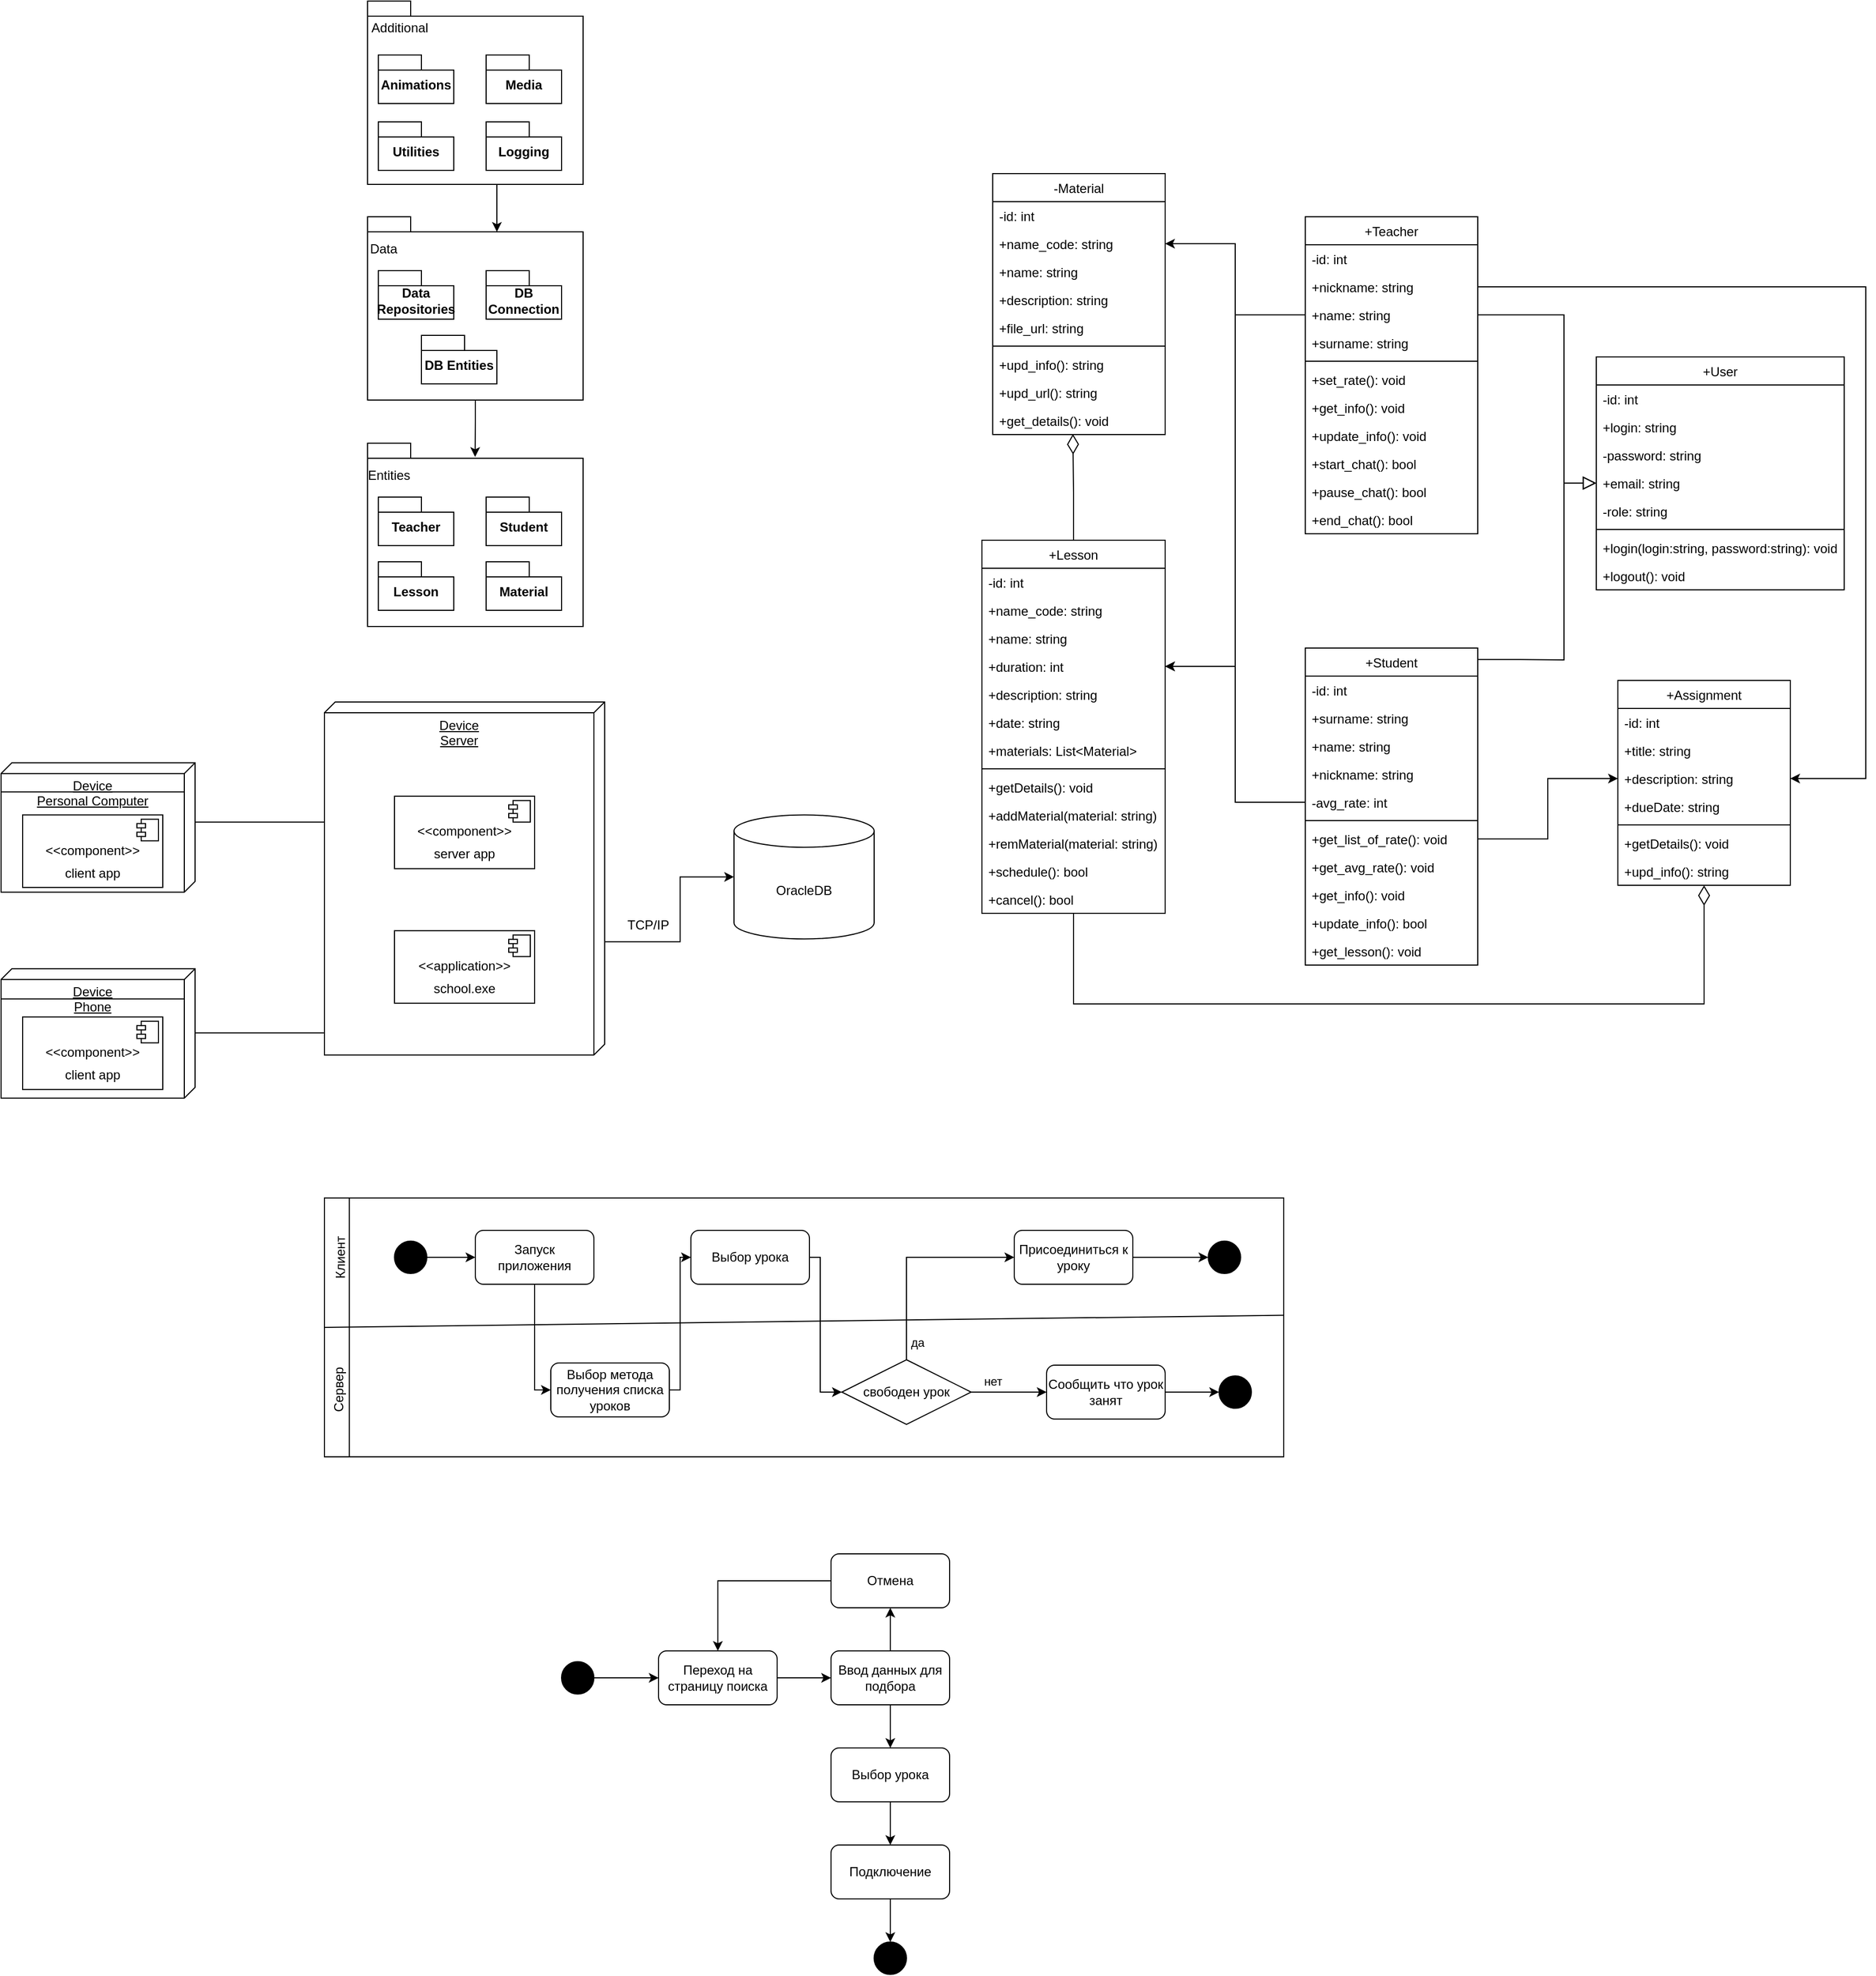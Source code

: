 <mxfile version="24.8.9">
  <diagram name="Страница — 1" id="-oSeMhTCia-Ojk3NSs4r">
    <mxGraphModel dx="3006" dy="869" grid="1" gridSize="10" guides="1" tooltips="1" connect="1" arrows="1" fold="1" page="1" pageScale="1" pageWidth="827" pageHeight="1169" math="0" shadow="0">
      <root>
        <mxCell id="0" />
        <mxCell id="1" parent="0" />
        <mxCell id="dSTEEdmW6dCPb6Gi1nYO-1" value="" style="shape=folder;fontStyle=1;spacingTop=10;tabWidth=40;tabHeight=14;tabPosition=left;html=1;whiteSpace=wrap;" parent="1" vertex="1">
          <mxGeometry x="-720" y="450" width="200" height="170" as="geometry" />
        </mxCell>
        <mxCell id="dSTEEdmW6dCPb6Gi1nYO-2" value="Animations" style="shape=folder;fontStyle=1;spacingTop=10;tabWidth=40;tabHeight=14;tabPosition=left;html=1;whiteSpace=wrap;" parent="1" vertex="1">
          <mxGeometry x="-710" y="500" width="70" height="45" as="geometry" />
        </mxCell>
        <mxCell id="dSTEEdmW6dCPb6Gi1nYO-3" value="Media" style="shape=folder;fontStyle=1;spacingTop=10;tabWidth=40;tabHeight=14;tabPosition=left;html=1;whiteSpace=wrap;" parent="1" vertex="1">
          <mxGeometry x="-610" y="500" width="70" height="45" as="geometry" />
        </mxCell>
        <mxCell id="dSTEEdmW6dCPb6Gi1nYO-4" value="Utilities" style="shape=folder;fontStyle=1;spacingTop=10;tabWidth=40;tabHeight=14;tabPosition=left;html=1;whiteSpace=wrap;" parent="1" vertex="1">
          <mxGeometry x="-710" y="562" width="70" height="45" as="geometry" />
        </mxCell>
        <mxCell id="dSTEEdmW6dCPb6Gi1nYO-5" value="Logging" style="shape=folder;fontStyle=1;spacingTop=10;tabWidth=40;tabHeight=14;tabPosition=left;html=1;whiteSpace=wrap;" parent="1" vertex="1">
          <mxGeometry x="-610" y="562" width="70" height="45" as="geometry" />
        </mxCell>
        <mxCell id="dSTEEdmW6dCPb6Gi1nYO-7" value="Additional" style="text;html=1;align=center;verticalAlign=middle;whiteSpace=wrap;rounded=0;" parent="1" vertex="1">
          <mxGeometry x="-720" y="470" width="60" height="10" as="geometry" />
        </mxCell>
        <mxCell id="dSTEEdmW6dCPb6Gi1nYO-11" value="" style="shape=folder;fontStyle=1;spacingTop=10;tabWidth=40;tabHeight=14;tabPosition=left;html=1;whiteSpace=wrap;" parent="1" vertex="1">
          <mxGeometry x="-720" y="650" width="200" height="170" as="geometry" />
        </mxCell>
        <mxCell id="dSTEEdmW6dCPb6Gi1nYO-13" value="Data Repositories" style="shape=folder;fontStyle=1;spacingTop=10;tabWidth=40;tabHeight=14;tabPosition=left;html=1;whiteSpace=wrap;" parent="1" vertex="1">
          <mxGeometry x="-710" y="700" width="70" height="45" as="geometry" />
        </mxCell>
        <mxCell id="dSTEEdmW6dCPb6Gi1nYO-14" value="Data" style="text;html=1;align=center;verticalAlign=middle;whiteSpace=wrap;rounded=0;" parent="1" vertex="1">
          <mxGeometry x="-720" y="675" width="30" height="10" as="geometry" />
        </mxCell>
        <mxCell id="dSTEEdmW6dCPb6Gi1nYO-15" value="DB Entities" style="shape=folder;fontStyle=1;spacingTop=10;tabWidth=40;tabHeight=14;tabPosition=left;html=1;whiteSpace=wrap;" parent="1" vertex="1">
          <mxGeometry x="-670" y="760" width="70" height="45" as="geometry" />
        </mxCell>
        <mxCell id="dSTEEdmW6dCPb6Gi1nYO-16" value="DB Connection" style="shape=folder;fontStyle=1;spacingTop=10;tabWidth=40;tabHeight=14;tabPosition=left;html=1;whiteSpace=wrap;" parent="1" vertex="1">
          <mxGeometry x="-610" y="700" width="70" height="45" as="geometry" />
        </mxCell>
        <mxCell id="dSTEEdmW6dCPb6Gi1nYO-17" value="" style="shape=folder;fontStyle=1;spacingTop=10;tabWidth=40;tabHeight=14;tabPosition=left;html=1;whiteSpace=wrap;" parent="1" vertex="1">
          <mxGeometry x="-720" y="860" width="200" height="170" as="geometry" />
        </mxCell>
        <mxCell id="dSTEEdmW6dCPb6Gi1nYO-18" value="Teacher" style="shape=folder;fontStyle=1;spacingTop=10;tabWidth=40;tabHeight=14;tabPosition=left;html=1;whiteSpace=wrap;" parent="1" vertex="1">
          <mxGeometry x="-710" y="910" width="70" height="45" as="geometry" />
        </mxCell>
        <mxCell id="dSTEEdmW6dCPb6Gi1nYO-19" value="Entities" style="text;html=1;align=center;verticalAlign=middle;whiteSpace=wrap;rounded=0;" parent="1" vertex="1">
          <mxGeometry x="-720" y="885" width="40" height="10" as="geometry" />
        </mxCell>
        <mxCell id="dSTEEdmW6dCPb6Gi1nYO-20" value="Lesson" style="shape=folder;fontStyle=1;spacingTop=10;tabWidth=40;tabHeight=14;tabPosition=left;html=1;whiteSpace=wrap;" parent="1" vertex="1">
          <mxGeometry x="-710" y="970" width="70" height="45" as="geometry" />
        </mxCell>
        <mxCell id="dSTEEdmW6dCPb6Gi1nYO-21" value="Student" style="shape=folder;fontStyle=1;spacingTop=10;tabWidth=40;tabHeight=14;tabPosition=left;html=1;whiteSpace=wrap;" parent="1" vertex="1">
          <mxGeometry x="-610" y="910" width="70" height="45" as="geometry" />
        </mxCell>
        <mxCell id="dSTEEdmW6dCPb6Gi1nYO-22" value="Material" style="shape=folder;fontStyle=1;spacingTop=10;tabWidth=40;tabHeight=14;tabPosition=left;html=1;whiteSpace=wrap;" parent="1" vertex="1">
          <mxGeometry x="-610" y="970" width="70" height="45" as="geometry" />
        </mxCell>
        <mxCell id="dSTEEdmW6dCPb6Gi1nYO-25" style="edgeStyle=orthogonalEdgeStyle;rounded=0;orthogonalLoop=1;jettySize=auto;html=1;exitX=0.5;exitY=1;exitDx=0;exitDy=0;exitPerimeter=0;entryX=0;entryY=0;entryDx=120;entryDy=14;entryPerimeter=0;" parent="1" source="dSTEEdmW6dCPb6Gi1nYO-1" target="dSTEEdmW6dCPb6Gi1nYO-11" edge="1">
          <mxGeometry relative="1" as="geometry">
            <Array as="points">
              <mxPoint x="-600" y="620" />
            </Array>
          </mxGeometry>
        </mxCell>
        <mxCell id="dSTEEdmW6dCPb6Gi1nYO-27" style="edgeStyle=orthogonalEdgeStyle;rounded=0;orthogonalLoop=1;jettySize=auto;html=1;exitX=0.5;exitY=1;exitDx=0;exitDy=0;exitPerimeter=0;entryX=0.499;entryY=0.075;entryDx=0;entryDy=0;entryPerimeter=0;" parent="1" source="dSTEEdmW6dCPb6Gi1nYO-11" target="dSTEEdmW6dCPb6Gi1nYO-17" edge="1">
          <mxGeometry relative="1" as="geometry" />
        </mxCell>
        <mxCell id="FZfbiH6CGFcaX7qIpE2Y-1" value="+Student" style="swimlane;fontStyle=0;align=center;verticalAlign=top;childLayout=stackLayout;horizontal=1;startSize=26;horizontalStack=0;resizeParent=1;resizeLast=0;collapsible=1;marginBottom=0;rounded=0;shadow=0;strokeWidth=1;" parent="1" vertex="1">
          <mxGeometry x="150" y="1050" width="160" height="294" as="geometry">
            <mxRectangle x="320" y="210" width="160" height="26" as="alternateBounds" />
          </mxGeometry>
        </mxCell>
        <mxCell id="FZfbiH6CGFcaX7qIpE2Y-2" value="-id: int" style="text;align=left;verticalAlign=top;spacingLeft=4;spacingRight=4;overflow=hidden;rotatable=0;points=[[0,0.5],[1,0.5]];portConstraint=eastwest;rounded=0;shadow=0;html=0;" parent="FZfbiH6CGFcaX7qIpE2Y-1" vertex="1">
          <mxGeometry y="26" width="160" height="26" as="geometry" />
        </mxCell>
        <mxCell id="FZfbiH6CGFcaX7qIpE2Y-3" value="+surname: string" style="text;align=left;verticalAlign=top;spacingLeft=4;spacingRight=4;overflow=hidden;rotatable=0;points=[[0,0.5],[1,0.5]];portConstraint=eastwest;rounded=0;shadow=0;html=0;" parent="FZfbiH6CGFcaX7qIpE2Y-1" vertex="1">
          <mxGeometry y="52" width="160" height="26" as="geometry" />
        </mxCell>
        <mxCell id="FZfbiH6CGFcaX7qIpE2Y-4" value="+name: string" style="text;align=left;verticalAlign=top;spacingLeft=4;spacingRight=4;overflow=hidden;rotatable=0;points=[[0,0.5],[1,0.5]];portConstraint=eastwest;rounded=0;shadow=0;html=0;" parent="FZfbiH6CGFcaX7qIpE2Y-1" vertex="1">
          <mxGeometry y="78" width="160" height="26" as="geometry" />
        </mxCell>
        <mxCell id="FZfbiH6CGFcaX7qIpE2Y-5" value="+nickname: string" style="text;align=left;verticalAlign=top;spacingLeft=4;spacingRight=4;overflow=hidden;rotatable=0;points=[[0,0.5],[1,0.5]];portConstraint=eastwest;rounded=0;shadow=0;html=0;" parent="FZfbiH6CGFcaX7qIpE2Y-1" vertex="1">
          <mxGeometry y="104" width="160" height="26" as="geometry" />
        </mxCell>
        <mxCell id="FZfbiH6CGFcaX7qIpE2Y-6" value="-avg_rate: int" style="text;align=left;verticalAlign=top;spacingLeft=4;spacingRight=4;overflow=hidden;rotatable=0;points=[[0,0.5],[1,0.5]];portConstraint=eastwest;rounded=0;shadow=0;html=0;" parent="FZfbiH6CGFcaX7qIpE2Y-1" vertex="1">
          <mxGeometry y="130" width="160" height="26" as="geometry" />
        </mxCell>
        <mxCell id="FZfbiH6CGFcaX7qIpE2Y-7" value="" style="line;html=1;strokeWidth=1;align=left;verticalAlign=middle;spacingTop=-1;spacingLeft=3;spacingRight=3;rotatable=0;labelPosition=right;points=[];portConstraint=eastwest;" parent="FZfbiH6CGFcaX7qIpE2Y-1" vertex="1">
          <mxGeometry y="156" width="160" height="8" as="geometry" />
        </mxCell>
        <mxCell id="FZfbiH6CGFcaX7qIpE2Y-8" value="+get_list_of_rate(): void" style="text;align=left;verticalAlign=top;spacingLeft=4;spacingRight=4;overflow=hidden;rotatable=0;points=[[0,0.5],[1,0.5]];portConstraint=eastwest;rounded=0;shadow=0;html=0;" parent="FZfbiH6CGFcaX7qIpE2Y-1" vertex="1">
          <mxGeometry y="164" width="160" height="26" as="geometry" />
        </mxCell>
        <mxCell id="FZfbiH6CGFcaX7qIpE2Y-9" value="+get_avg_rate(): void" style="text;align=left;verticalAlign=top;spacingLeft=4;spacingRight=4;overflow=hidden;rotatable=0;points=[[0,0.5],[1,0.5]];portConstraint=eastwest;rounded=0;shadow=0;html=0;" parent="FZfbiH6CGFcaX7qIpE2Y-1" vertex="1">
          <mxGeometry y="190" width="160" height="26" as="geometry" />
        </mxCell>
        <mxCell id="FZfbiH6CGFcaX7qIpE2Y-10" value="+get_info(): void" style="text;align=left;verticalAlign=top;spacingLeft=4;spacingRight=4;overflow=hidden;rotatable=0;points=[[0,0.5],[1,0.5]];portConstraint=eastwest;rounded=0;shadow=0;html=0;" parent="FZfbiH6CGFcaX7qIpE2Y-1" vertex="1">
          <mxGeometry y="216" width="160" height="26" as="geometry" />
        </mxCell>
        <mxCell id="FZfbiH6CGFcaX7qIpE2Y-11" value="+update_info(): bool" style="text;align=left;verticalAlign=top;spacingLeft=4;spacingRight=4;overflow=hidden;rotatable=0;points=[[0,0.5],[1,0.5]];portConstraint=eastwest;rounded=0;shadow=0;html=0;" parent="FZfbiH6CGFcaX7qIpE2Y-1" vertex="1">
          <mxGeometry y="242" width="160" height="26" as="geometry" />
        </mxCell>
        <mxCell id="FZfbiH6CGFcaX7qIpE2Y-12" value="+get_lesson(): void" style="text;align=left;verticalAlign=top;spacingLeft=4;spacingRight=4;overflow=hidden;rotatable=0;points=[[0,0.5],[1,0.5]];portConstraint=eastwest;rounded=0;shadow=0;html=0;" parent="FZfbiH6CGFcaX7qIpE2Y-1" vertex="1">
          <mxGeometry y="268" width="160" height="26" as="geometry" />
        </mxCell>
        <mxCell id="FZfbiH6CGFcaX7qIpE2Y-13" value="+Teacher" style="swimlane;fontStyle=0;align=center;verticalAlign=top;childLayout=stackLayout;horizontal=1;startSize=26;horizontalStack=0;resizeParent=1;resizeLast=0;collapsible=1;marginBottom=0;rounded=0;shadow=0;strokeWidth=1;" parent="1" vertex="1">
          <mxGeometry x="150" y="650" width="160" height="294" as="geometry">
            <mxRectangle x="340" y="380" width="170" height="26" as="alternateBounds" />
          </mxGeometry>
        </mxCell>
        <mxCell id="FZfbiH6CGFcaX7qIpE2Y-14" value="-id: int" style="text;align=left;verticalAlign=top;spacingLeft=4;spacingRight=4;overflow=hidden;rotatable=0;points=[[0,0.5],[1,0.5]];portConstraint=eastwest;rounded=0;shadow=0;html=0;" parent="FZfbiH6CGFcaX7qIpE2Y-13" vertex="1">
          <mxGeometry y="26" width="160" height="26" as="geometry" />
        </mxCell>
        <mxCell id="FZfbiH6CGFcaX7qIpE2Y-15" value="+nickname: string" style="text;align=left;verticalAlign=top;spacingLeft=4;spacingRight=4;overflow=hidden;rotatable=0;points=[[0,0.5],[1,0.5]];portConstraint=eastwest;rounded=0;shadow=0;html=0;" parent="FZfbiH6CGFcaX7qIpE2Y-13" vertex="1">
          <mxGeometry y="52" width="160" height="26" as="geometry" />
        </mxCell>
        <mxCell id="FZfbiH6CGFcaX7qIpE2Y-16" value="+name: string" style="text;align=left;verticalAlign=top;spacingLeft=4;spacingRight=4;overflow=hidden;rotatable=0;points=[[0,0.5],[1,0.5]];portConstraint=eastwest;rounded=0;shadow=0;html=0;" parent="FZfbiH6CGFcaX7qIpE2Y-13" vertex="1">
          <mxGeometry y="78" width="160" height="26" as="geometry" />
        </mxCell>
        <mxCell id="FZfbiH6CGFcaX7qIpE2Y-17" value="+surname: string" style="text;align=left;verticalAlign=top;spacingLeft=4;spacingRight=4;overflow=hidden;rotatable=0;points=[[0,0.5],[1,0.5]];portConstraint=eastwest;rounded=0;shadow=0;html=0;" parent="FZfbiH6CGFcaX7qIpE2Y-13" vertex="1">
          <mxGeometry y="104" width="160" height="26" as="geometry" />
        </mxCell>
        <mxCell id="FZfbiH6CGFcaX7qIpE2Y-18" value="" style="line;html=1;strokeWidth=1;align=left;verticalAlign=middle;spacingTop=-1;spacingLeft=3;spacingRight=3;rotatable=0;labelPosition=right;points=[];portConstraint=eastwest;" parent="FZfbiH6CGFcaX7qIpE2Y-13" vertex="1">
          <mxGeometry y="130" width="160" height="8" as="geometry" />
        </mxCell>
        <mxCell id="FZfbiH6CGFcaX7qIpE2Y-19" value="+set_rate(): void" style="text;align=left;verticalAlign=top;spacingLeft=4;spacingRight=4;overflow=hidden;rotatable=0;points=[[0,0.5],[1,0.5]];portConstraint=eastwest;rounded=0;shadow=0;html=0;" parent="FZfbiH6CGFcaX7qIpE2Y-13" vertex="1">
          <mxGeometry y="138" width="160" height="26" as="geometry" />
        </mxCell>
        <mxCell id="FZfbiH6CGFcaX7qIpE2Y-20" value="+get_info(): void" style="text;align=left;verticalAlign=top;spacingLeft=4;spacingRight=4;overflow=hidden;rotatable=0;points=[[0,0.5],[1,0.5]];portConstraint=eastwest;rounded=0;shadow=0;html=0;" parent="FZfbiH6CGFcaX7qIpE2Y-13" vertex="1">
          <mxGeometry y="164" width="160" height="26" as="geometry" />
        </mxCell>
        <mxCell id="FZfbiH6CGFcaX7qIpE2Y-21" value="+update_info(): void" style="text;align=left;verticalAlign=top;spacingLeft=4;spacingRight=4;overflow=hidden;rotatable=0;points=[[0,0.5],[1,0.5]];portConstraint=eastwest;rounded=0;shadow=0;html=0;" parent="FZfbiH6CGFcaX7qIpE2Y-13" vertex="1">
          <mxGeometry y="190" width="160" height="26" as="geometry" />
        </mxCell>
        <mxCell id="FZfbiH6CGFcaX7qIpE2Y-22" value="+start_chat(): bool" style="text;align=left;verticalAlign=top;spacingLeft=4;spacingRight=4;overflow=hidden;rotatable=0;points=[[0,0.5],[1,0.5]];portConstraint=eastwest;rounded=0;shadow=0;html=0;" parent="FZfbiH6CGFcaX7qIpE2Y-13" vertex="1">
          <mxGeometry y="216" width="160" height="26" as="geometry" />
        </mxCell>
        <mxCell id="FZfbiH6CGFcaX7qIpE2Y-23" value="+pause_chat(): bool" style="text;align=left;verticalAlign=top;spacingLeft=4;spacingRight=4;overflow=hidden;rotatable=0;points=[[0,0.5],[1,0.5]];portConstraint=eastwest;rounded=0;shadow=0;html=0;" parent="FZfbiH6CGFcaX7qIpE2Y-13" vertex="1">
          <mxGeometry y="242" width="160" height="26" as="geometry" />
        </mxCell>
        <mxCell id="FZfbiH6CGFcaX7qIpE2Y-24" value="+end_chat(): bool" style="text;align=left;verticalAlign=top;spacingLeft=4;spacingRight=4;overflow=hidden;rotatable=0;points=[[0,0.5],[1,0.5]];portConstraint=eastwest;rounded=0;shadow=0;html=0;" parent="FZfbiH6CGFcaX7qIpE2Y-13" vertex="1">
          <mxGeometry y="268" width="160" height="26" as="geometry" />
        </mxCell>
        <mxCell id="FZfbiH6CGFcaX7qIpE2Y-25" value="+Lesson" style="swimlane;fontStyle=0;align=center;verticalAlign=top;childLayout=stackLayout;horizontal=1;startSize=26;horizontalStack=0;resizeParent=1;resizeLast=0;collapsible=1;marginBottom=0;rounded=0;shadow=0;strokeWidth=1;" parent="1" vertex="1">
          <mxGeometry x="-150" y="950" width="170" height="346" as="geometry">
            <mxRectangle x="550" y="140" width="160" height="26" as="alternateBounds" />
          </mxGeometry>
        </mxCell>
        <mxCell id="FZfbiH6CGFcaX7qIpE2Y-26" value="-id: int" style="text;align=left;verticalAlign=top;spacingLeft=4;spacingRight=4;overflow=hidden;rotatable=0;points=[[0,0.5],[1,0.5]];portConstraint=eastwest;rounded=0;shadow=0;html=0;" parent="FZfbiH6CGFcaX7qIpE2Y-25" vertex="1">
          <mxGeometry y="26" width="170" height="26" as="geometry" />
        </mxCell>
        <mxCell id="FZfbiH6CGFcaX7qIpE2Y-27" value="+name_code: string" style="text;align=left;verticalAlign=top;spacingLeft=4;spacingRight=4;overflow=hidden;rotatable=0;points=[[0,0.5],[1,0.5]];portConstraint=eastwest;" parent="FZfbiH6CGFcaX7qIpE2Y-25" vertex="1">
          <mxGeometry y="52" width="170" height="26" as="geometry" />
        </mxCell>
        <mxCell id="FZfbiH6CGFcaX7qIpE2Y-28" value="+name: string" style="text;align=left;verticalAlign=top;spacingLeft=4;spacingRight=4;overflow=hidden;rotatable=0;points=[[0,0.5],[1,0.5]];portConstraint=eastwest;" parent="FZfbiH6CGFcaX7qIpE2Y-25" vertex="1">
          <mxGeometry y="78" width="170" height="26" as="geometry" />
        </mxCell>
        <mxCell id="FZfbiH6CGFcaX7qIpE2Y-29" value="+duration: int" style="text;align=left;verticalAlign=top;spacingLeft=4;spacingRight=4;overflow=hidden;rotatable=0;points=[[0,0.5],[1,0.5]];portConstraint=eastwest;" parent="FZfbiH6CGFcaX7qIpE2Y-25" vertex="1">
          <mxGeometry y="104" width="170" height="26" as="geometry" />
        </mxCell>
        <mxCell id="FZfbiH6CGFcaX7qIpE2Y-30" value="+description: string" style="text;align=left;verticalAlign=top;spacingLeft=4;spacingRight=4;overflow=hidden;rotatable=0;points=[[0,0.5],[1,0.5]];portConstraint=eastwest;" parent="FZfbiH6CGFcaX7qIpE2Y-25" vertex="1">
          <mxGeometry y="130" width="170" height="26" as="geometry" />
        </mxCell>
        <mxCell id="FZfbiH6CGFcaX7qIpE2Y-31" value="+date: string" style="text;align=left;verticalAlign=top;spacingLeft=4;spacingRight=4;overflow=hidden;rotatable=0;points=[[0,0.5],[1,0.5]];portConstraint=eastwest;" parent="FZfbiH6CGFcaX7qIpE2Y-25" vertex="1">
          <mxGeometry y="156" width="170" height="26" as="geometry" />
        </mxCell>
        <mxCell id="FZfbiH6CGFcaX7qIpE2Y-32" value="+materials: List&lt;Material&gt;" style="text;align=left;verticalAlign=top;spacingLeft=4;spacingRight=4;overflow=hidden;rotatable=0;points=[[0,0.5],[1,0.5]];portConstraint=eastwest;" parent="FZfbiH6CGFcaX7qIpE2Y-25" vertex="1">
          <mxGeometry y="182" width="170" height="26" as="geometry" />
        </mxCell>
        <mxCell id="FZfbiH6CGFcaX7qIpE2Y-33" value="" style="line;html=1;strokeWidth=1;align=left;verticalAlign=middle;spacingTop=-1;spacingLeft=3;spacingRight=3;rotatable=0;labelPosition=right;points=[];portConstraint=eastwest;" parent="FZfbiH6CGFcaX7qIpE2Y-25" vertex="1">
          <mxGeometry y="208" width="170" height="8" as="geometry" />
        </mxCell>
        <mxCell id="FZfbiH6CGFcaX7qIpE2Y-34" value="+getDetails(): void" style="text;align=left;verticalAlign=top;spacingLeft=4;spacingRight=4;overflow=hidden;rotatable=0;points=[[0,0.5],[1,0.5]];portConstraint=eastwest;" parent="FZfbiH6CGFcaX7qIpE2Y-25" vertex="1">
          <mxGeometry y="216" width="170" height="26" as="geometry" />
        </mxCell>
        <mxCell id="FZfbiH6CGFcaX7qIpE2Y-35" value="+addMaterial(material: string)" style="text;align=left;verticalAlign=top;spacingLeft=4;spacingRight=4;overflow=hidden;rotatable=0;points=[[0,0.5],[1,0.5]];portConstraint=eastwest;" parent="FZfbiH6CGFcaX7qIpE2Y-25" vertex="1">
          <mxGeometry y="242" width="170" height="26" as="geometry" />
        </mxCell>
        <mxCell id="FZfbiH6CGFcaX7qIpE2Y-36" value="+remMaterial(material: string)" style="text;align=left;verticalAlign=top;spacingLeft=4;spacingRight=4;overflow=hidden;rotatable=0;points=[[0,0.5],[1,0.5]];portConstraint=eastwest;" parent="FZfbiH6CGFcaX7qIpE2Y-25" vertex="1">
          <mxGeometry y="268" width="170" height="26" as="geometry" />
        </mxCell>
        <mxCell id="FZfbiH6CGFcaX7qIpE2Y-37" value="+schedule(): bool" style="text;align=left;verticalAlign=top;spacingLeft=4;spacingRight=4;overflow=hidden;rotatable=0;points=[[0,0.5],[1,0.5]];portConstraint=eastwest;" parent="FZfbiH6CGFcaX7qIpE2Y-25" vertex="1">
          <mxGeometry y="294" width="170" height="26" as="geometry" />
        </mxCell>
        <mxCell id="FZfbiH6CGFcaX7qIpE2Y-38" value="+cancel(): bool" style="text;align=left;verticalAlign=top;spacingLeft=4;spacingRight=4;overflow=hidden;rotatable=0;points=[[0,0.5],[1,0.5]];portConstraint=eastwest;" parent="FZfbiH6CGFcaX7qIpE2Y-25" vertex="1">
          <mxGeometry y="320" width="170" height="26" as="geometry" />
        </mxCell>
        <mxCell id="FZfbiH6CGFcaX7qIpE2Y-39" value="-Material" style="swimlane;fontStyle=0;align=center;verticalAlign=top;childLayout=stackLayout;horizontal=1;startSize=26;horizontalStack=0;resizeParent=1;resizeLast=0;collapsible=1;marginBottom=0;rounded=0;shadow=0;strokeWidth=1;" parent="1" vertex="1">
          <mxGeometry x="-140" y="610" width="160" height="242" as="geometry">
            <mxRectangle x="130" y="380" width="160" height="26" as="alternateBounds" />
          </mxGeometry>
        </mxCell>
        <mxCell id="FZfbiH6CGFcaX7qIpE2Y-40" value="-id: int" style="text;align=left;verticalAlign=top;spacingLeft=4;spacingRight=4;overflow=hidden;rotatable=0;points=[[0,0.5],[1,0.5]];portConstraint=eastwest;rounded=0;shadow=0;html=0;" parent="FZfbiH6CGFcaX7qIpE2Y-39" vertex="1">
          <mxGeometry y="26" width="160" height="26" as="geometry" />
        </mxCell>
        <mxCell id="FZfbiH6CGFcaX7qIpE2Y-41" value="+name_code: string" style="text;align=left;verticalAlign=top;spacingLeft=4;spacingRight=4;overflow=hidden;rotatable=0;points=[[0,0.5],[1,0.5]];portConstraint=eastwest;" parent="FZfbiH6CGFcaX7qIpE2Y-39" vertex="1">
          <mxGeometry y="52" width="160" height="26" as="geometry" />
        </mxCell>
        <mxCell id="FZfbiH6CGFcaX7qIpE2Y-42" value="+name: string" style="text;align=left;verticalAlign=top;spacingLeft=4;spacingRight=4;overflow=hidden;rotatable=0;points=[[0,0.5],[1,0.5]];portConstraint=eastwest;" parent="FZfbiH6CGFcaX7qIpE2Y-39" vertex="1">
          <mxGeometry y="78" width="160" height="26" as="geometry" />
        </mxCell>
        <mxCell id="FZfbiH6CGFcaX7qIpE2Y-43" value="+description: string" style="text;align=left;verticalAlign=top;spacingLeft=4;spacingRight=4;overflow=hidden;rotatable=0;points=[[0,0.5],[1,0.5]];portConstraint=eastwest;" parent="FZfbiH6CGFcaX7qIpE2Y-39" vertex="1">
          <mxGeometry y="104" width="160" height="26" as="geometry" />
        </mxCell>
        <mxCell id="FZfbiH6CGFcaX7qIpE2Y-44" value="+file_url: string" style="text;align=left;verticalAlign=top;spacingLeft=4;spacingRight=4;overflow=hidden;rotatable=0;points=[[0,0.5],[1,0.5]];portConstraint=eastwest;" parent="FZfbiH6CGFcaX7qIpE2Y-39" vertex="1">
          <mxGeometry y="130" width="160" height="26" as="geometry" />
        </mxCell>
        <mxCell id="FZfbiH6CGFcaX7qIpE2Y-45" value="" style="line;html=1;strokeWidth=1;align=left;verticalAlign=middle;spacingTop=-1;spacingLeft=3;spacingRight=3;rotatable=0;labelPosition=right;points=[];portConstraint=eastwest;" parent="FZfbiH6CGFcaX7qIpE2Y-39" vertex="1">
          <mxGeometry y="156" width="160" height="8" as="geometry" />
        </mxCell>
        <mxCell id="FZfbiH6CGFcaX7qIpE2Y-46" value="+upd_info(): string" style="text;align=left;verticalAlign=top;spacingLeft=4;spacingRight=4;overflow=hidden;rotatable=0;points=[[0,0.5],[1,0.5]];portConstraint=eastwest;" parent="FZfbiH6CGFcaX7qIpE2Y-39" vertex="1">
          <mxGeometry y="164" width="160" height="26" as="geometry" />
        </mxCell>
        <mxCell id="FZfbiH6CGFcaX7qIpE2Y-47" value="+upd_url(): string" style="text;align=left;verticalAlign=top;spacingLeft=4;spacingRight=4;overflow=hidden;rotatable=0;points=[[0,0.5],[1,0.5]];portConstraint=eastwest;" parent="FZfbiH6CGFcaX7qIpE2Y-39" vertex="1">
          <mxGeometry y="190" width="160" height="26" as="geometry" />
        </mxCell>
        <mxCell id="FZfbiH6CGFcaX7qIpE2Y-48" value="+get_details(): void" style="text;align=left;verticalAlign=top;spacingLeft=4;spacingRight=4;overflow=hidden;rotatable=0;points=[[0,0.5],[1,0.5]];portConstraint=eastwest;" parent="FZfbiH6CGFcaX7qIpE2Y-39" vertex="1">
          <mxGeometry y="216" width="160" height="26" as="geometry" />
        </mxCell>
        <mxCell id="FZfbiH6CGFcaX7qIpE2Y-49" value="+User" style="swimlane;fontStyle=0;align=center;verticalAlign=top;childLayout=stackLayout;horizontal=1;startSize=26;horizontalStack=0;resizeParent=1;resizeLast=0;collapsible=1;marginBottom=0;rounded=0;shadow=0;strokeWidth=1;" parent="1" vertex="1">
          <mxGeometry x="420" y="780" width="230" height="216" as="geometry">
            <mxRectangle x="550" y="140" width="160" height="26" as="alternateBounds" />
          </mxGeometry>
        </mxCell>
        <mxCell id="FZfbiH6CGFcaX7qIpE2Y-50" value="-id: int" style="text;align=left;verticalAlign=top;spacingLeft=4;spacingRight=4;overflow=hidden;rotatable=0;points=[[0,0.5],[1,0.5]];portConstraint=eastwest;" parent="FZfbiH6CGFcaX7qIpE2Y-49" vertex="1">
          <mxGeometry y="26" width="230" height="26" as="geometry" />
        </mxCell>
        <mxCell id="FZfbiH6CGFcaX7qIpE2Y-51" value="+login: string" style="text;align=left;verticalAlign=top;spacingLeft=4;spacingRight=4;overflow=hidden;rotatable=0;points=[[0,0.5],[1,0.5]];portConstraint=eastwest;" parent="FZfbiH6CGFcaX7qIpE2Y-49" vertex="1">
          <mxGeometry y="52" width="230" height="26" as="geometry" />
        </mxCell>
        <mxCell id="FZfbiH6CGFcaX7qIpE2Y-52" value="-password: string" style="text;align=left;verticalAlign=top;spacingLeft=4;spacingRight=4;overflow=hidden;rotatable=0;points=[[0,0.5],[1,0.5]];portConstraint=eastwest;" parent="FZfbiH6CGFcaX7qIpE2Y-49" vertex="1">
          <mxGeometry y="78" width="230" height="26" as="geometry" />
        </mxCell>
        <mxCell id="FZfbiH6CGFcaX7qIpE2Y-53" value="+email: string" style="text;align=left;verticalAlign=top;spacingLeft=4;spacingRight=4;overflow=hidden;rotatable=0;points=[[0,0.5],[1,0.5]];portConstraint=eastwest;" parent="FZfbiH6CGFcaX7qIpE2Y-49" vertex="1">
          <mxGeometry y="104" width="230" height="26" as="geometry" />
        </mxCell>
        <mxCell id="FZfbiH6CGFcaX7qIpE2Y-54" value="-role: string" style="text;align=left;verticalAlign=top;spacingLeft=4;spacingRight=4;overflow=hidden;rotatable=0;points=[[0,0.5],[1,0.5]];portConstraint=eastwest;" parent="FZfbiH6CGFcaX7qIpE2Y-49" vertex="1">
          <mxGeometry y="130" width="230" height="26" as="geometry" />
        </mxCell>
        <mxCell id="FZfbiH6CGFcaX7qIpE2Y-55" value="" style="line;html=1;strokeWidth=1;align=left;verticalAlign=middle;spacingTop=-1;spacingLeft=3;spacingRight=3;rotatable=0;labelPosition=right;points=[];portConstraint=eastwest;" parent="FZfbiH6CGFcaX7qIpE2Y-49" vertex="1">
          <mxGeometry y="156" width="230" height="8" as="geometry" />
        </mxCell>
        <mxCell id="FZfbiH6CGFcaX7qIpE2Y-56" value="+login(login:string, password:string): void" style="text;align=left;verticalAlign=top;spacingLeft=4;spacingRight=4;overflow=hidden;rotatable=0;points=[[0,0.5],[1,0.5]];portConstraint=eastwest;" parent="FZfbiH6CGFcaX7qIpE2Y-49" vertex="1">
          <mxGeometry y="164" width="230" height="26" as="geometry" />
        </mxCell>
        <mxCell id="FZfbiH6CGFcaX7qIpE2Y-57" value="+logout(): void" style="text;align=left;verticalAlign=top;spacingLeft=4;spacingRight=4;overflow=hidden;rotatable=0;points=[[0,0.5],[1,0.5]];portConstraint=eastwest;" parent="FZfbiH6CGFcaX7qIpE2Y-49" vertex="1">
          <mxGeometry y="190" width="230" height="26" as="geometry" />
        </mxCell>
        <mxCell id="FZfbiH6CGFcaX7qIpE2Y-58" style="edgeStyle=orthogonalEdgeStyle;rounded=0;orthogonalLoop=1;jettySize=auto;html=1;entryX=0;entryY=0.5;entryDx=0;entryDy=0;endArrow=block;endFill=0;exitX=1.001;exitY=0.036;exitDx=0;exitDy=0;exitPerimeter=0;endSize=10;" parent="1" source="FZfbiH6CGFcaX7qIpE2Y-1" target="FZfbiH6CGFcaX7qIpE2Y-53" edge="1">
          <mxGeometry relative="1" as="geometry">
            <mxPoint x="340" y="1160" as="sourcePoint" />
            <Array as="points">
              <mxPoint x="350" y="1061" />
              <mxPoint x="390" y="1061" />
              <mxPoint x="390" y="867" />
            </Array>
          </mxGeometry>
        </mxCell>
        <mxCell id="FZfbiH6CGFcaX7qIpE2Y-59" style="edgeStyle=orthogonalEdgeStyle;rounded=0;orthogonalLoop=1;jettySize=auto;html=1;exitX=1;exitY=0.5;exitDx=0;exitDy=0;entryX=0;entryY=0.5;entryDx=0;entryDy=0;endArrow=block;endFill=0;endSize=10;" parent="1" source="FZfbiH6CGFcaX7qIpE2Y-16" target="FZfbiH6CGFcaX7qIpE2Y-53" edge="1">
          <mxGeometry relative="1" as="geometry">
            <Array as="points">
              <mxPoint x="390" y="741" />
              <mxPoint x="390" y="897" />
            </Array>
          </mxGeometry>
        </mxCell>
        <mxCell id="FZfbiH6CGFcaX7qIpE2Y-60" style="edgeStyle=orthogonalEdgeStyle;rounded=0;orthogonalLoop=1;jettySize=auto;html=1;exitX=0.5;exitY=0;exitDx=0;exitDy=0;entryX=0.465;entryY=0.982;entryDx=0;entryDy=0;entryPerimeter=0;endArrow=diamondThin;endFill=0;strokeWidth=1;endSize=16;" parent="1" source="FZfbiH6CGFcaX7qIpE2Y-25" target="FZfbiH6CGFcaX7qIpE2Y-48" edge="1">
          <mxGeometry relative="1" as="geometry" />
        </mxCell>
        <mxCell id="FZfbiH6CGFcaX7qIpE2Y-61" style="edgeStyle=orthogonalEdgeStyle;rounded=0;orthogonalLoop=1;jettySize=auto;html=1;exitX=0;exitY=0.5;exitDx=0;exitDy=0;entryX=1;entryY=0.5;entryDx=0;entryDy=0;" parent="1" source="FZfbiH6CGFcaX7qIpE2Y-16" target="FZfbiH6CGFcaX7qIpE2Y-29" edge="1">
          <mxGeometry relative="1" as="geometry" />
        </mxCell>
        <mxCell id="FZfbiH6CGFcaX7qIpE2Y-62" style="edgeStyle=orthogonalEdgeStyle;rounded=0;orthogonalLoop=1;jettySize=auto;html=1;exitX=0;exitY=0.5;exitDx=0;exitDy=0;entryX=1;entryY=0.5;entryDx=0;entryDy=0;" parent="1" source="FZfbiH6CGFcaX7qIpE2Y-6" target="FZfbiH6CGFcaX7qIpE2Y-29" edge="1">
          <mxGeometry relative="1" as="geometry" />
        </mxCell>
        <mxCell id="FZfbiH6CGFcaX7qIpE2Y-63" style="edgeStyle=orthogonalEdgeStyle;rounded=0;orthogonalLoop=1;jettySize=auto;html=1;entryX=1;entryY=0.5;entryDx=0;entryDy=0;" parent="1" source="FZfbiH6CGFcaX7qIpE2Y-16" target="FZfbiH6CGFcaX7qIpE2Y-41" edge="1">
          <mxGeometry relative="1" as="geometry" />
        </mxCell>
        <mxCell id="FZfbiH6CGFcaX7qIpE2Y-64" value="+Assignment" style="swimlane;fontStyle=0;align=center;verticalAlign=top;childLayout=stackLayout;horizontal=1;startSize=26;horizontalStack=0;resizeParent=1;resizeLast=0;collapsible=1;marginBottom=0;rounded=0;shadow=0;strokeWidth=1;" parent="1" vertex="1">
          <mxGeometry x="440" y="1080" width="160" height="190" as="geometry">
            <mxRectangle x="340" y="380" width="170" height="26" as="alternateBounds" />
          </mxGeometry>
        </mxCell>
        <mxCell id="FZfbiH6CGFcaX7qIpE2Y-65" value="-id: int" style="text;align=left;verticalAlign=top;spacingLeft=4;spacingRight=4;overflow=hidden;rotatable=0;points=[[0,0.5],[1,0.5]];portConstraint=eastwest;rounded=0;shadow=0;html=0;" parent="FZfbiH6CGFcaX7qIpE2Y-64" vertex="1">
          <mxGeometry y="26" width="160" height="26" as="geometry" />
        </mxCell>
        <mxCell id="FZfbiH6CGFcaX7qIpE2Y-66" value="+title: string" style="text;align=left;verticalAlign=top;spacingLeft=4;spacingRight=4;overflow=hidden;rotatable=0;points=[[0,0.5],[1,0.5]];portConstraint=eastwest;rounded=0;shadow=0;html=0;" parent="FZfbiH6CGFcaX7qIpE2Y-64" vertex="1">
          <mxGeometry y="52" width="160" height="26" as="geometry" />
        </mxCell>
        <mxCell id="FZfbiH6CGFcaX7qIpE2Y-67" value="+description: string" style="text;align=left;verticalAlign=top;spacingLeft=4;spacingRight=4;overflow=hidden;rotatable=0;points=[[0,0.5],[1,0.5]];portConstraint=eastwest;rounded=0;shadow=0;html=0;" parent="FZfbiH6CGFcaX7qIpE2Y-64" vertex="1">
          <mxGeometry y="78" width="160" height="26" as="geometry" />
        </mxCell>
        <mxCell id="FZfbiH6CGFcaX7qIpE2Y-68" value="+dueDate: string" style="text;align=left;verticalAlign=top;spacingLeft=4;spacingRight=4;overflow=hidden;rotatable=0;points=[[0,0.5],[1,0.5]];portConstraint=eastwest;rounded=0;shadow=0;html=0;" parent="FZfbiH6CGFcaX7qIpE2Y-64" vertex="1">
          <mxGeometry y="104" width="160" height="26" as="geometry" />
        </mxCell>
        <mxCell id="FZfbiH6CGFcaX7qIpE2Y-69" value="" style="line;html=1;strokeWidth=1;align=left;verticalAlign=middle;spacingTop=-1;spacingLeft=3;spacingRight=3;rotatable=0;labelPosition=right;points=[];portConstraint=eastwest;" parent="FZfbiH6CGFcaX7qIpE2Y-64" vertex="1">
          <mxGeometry y="130" width="160" height="8" as="geometry" />
        </mxCell>
        <mxCell id="FZfbiH6CGFcaX7qIpE2Y-70" value="+getDetails(): void" style="text;align=left;verticalAlign=top;spacingLeft=4;spacingRight=4;overflow=hidden;rotatable=0;points=[[0,0.5],[1,0.5]];portConstraint=eastwest;rounded=0;shadow=0;html=0;" parent="FZfbiH6CGFcaX7qIpE2Y-64" vertex="1">
          <mxGeometry y="138" width="160" height="26" as="geometry" />
        </mxCell>
        <mxCell id="FZfbiH6CGFcaX7qIpE2Y-71" value="+upd_info(): string" style="text;align=left;verticalAlign=top;spacingLeft=4;spacingRight=4;overflow=hidden;rotatable=0;points=[[0,0.5],[1,0.5]];portConstraint=eastwest;" parent="FZfbiH6CGFcaX7qIpE2Y-64" vertex="1">
          <mxGeometry y="164" width="160" height="26" as="geometry" />
        </mxCell>
        <mxCell id="FZfbiH6CGFcaX7qIpE2Y-72" style="edgeStyle=orthogonalEdgeStyle;rounded=0;orthogonalLoop=1;jettySize=auto;html=1;entryX=1;entryY=0.5;entryDx=0;entryDy=0;" parent="1" source="FZfbiH6CGFcaX7qIpE2Y-15" target="FZfbiH6CGFcaX7qIpE2Y-67" edge="1">
          <mxGeometry relative="1" as="geometry">
            <Array as="points">
              <mxPoint x="670" y="715" />
              <mxPoint x="670" y="1171" />
            </Array>
          </mxGeometry>
        </mxCell>
        <mxCell id="FZfbiH6CGFcaX7qIpE2Y-73" style="edgeStyle=orthogonalEdgeStyle;rounded=0;orthogonalLoop=1;jettySize=auto;html=1;entryX=0;entryY=0.5;entryDx=0;entryDy=0;" parent="1" source="FZfbiH6CGFcaX7qIpE2Y-8" target="FZfbiH6CGFcaX7qIpE2Y-67" edge="1">
          <mxGeometry relative="1" as="geometry" />
        </mxCell>
        <mxCell id="FZfbiH6CGFcaX7qIpE2Y-74" style="edgeStyle=orthogonalEdgeStyle;rounded=0;orthogonalLoop=1;jettySize=auto;html=1;entryX=0.5;entryY=1;entryDx=0;entryDy=0;endArrow=diamondThin;endFill=0;endSize=16;startSize=6;" parent="1" source="FZfbiH6CGFcaX7qIpE2Y-38" target="FZfbiH6CGFcaX7qIpE2Y-64" edge="1">
          <mxGeometry relative="1" as="geometry">
            <Array as="points">
              <mxPoint x="-65" y="1380" />
              <mxPoint x="520" y="1380" />
            </Array>
          </mxGeometry>
        </mxCell>
        <mxCell id="FZfbiH6CGFcaX7qIpE2Y-90" style="edgeStyle=orthogonalEdgeStyle;rounded=0;orthogonalLoop=1;jettySize=auto;html=1;exitX=0;exitY=0;exitDx=55;exitDy=0;exitPerimeter=0;entryX=0;entryY=0.5;entryDx=0;entryDy=0;endArrow=none;endFill=0;" parent="1" source="FZfbiH6CGFcaX7qIpE2Y-75" edge="1">
          <mxGeometry relative="1" as="geometry">
            <Array as="points">
              <mxPoint x="-760" y="1211.37" />
            </Array>
            <mxPoint x="-760" y="1335.37" as="targetPoint" />
          </mxGeometry>
        </mxCell>
        <mxCell id="FZfbiH6CGFcaX7qIpE2Y-75" value="Device&lt;div&gt;Personal Computer&lt;/div&gt;" style="verticalAlign=top;align=center;spacingTop=8;spacingLeft=2;spacingRight=12;shape=cube;size=10;direction=south;fontStyle=4;html=1;whiteSpace=wrap;" parent="1" vertex="1">
          <mxGeometry x="-1060" y="1156.37" width="180" height="120" as="geometry" />
        </mxCell>
        <mxCell id="FZfbiH6CGFcaX7qIpE2Y-82" value="" style="line;strokeWidth=1;fillColor=none;align=left;verticalAlign=middle;spacingTop=-1;spacingLeft=3;spacingRight=3;rotatable=0;labelPosition=right;points=[];portConstraint=eastwest;strokeColor=inherit;" parent="1" vertex="1">
          <mxGeometry x="-1060" y="1179.37" width="170" height="8" as="geometry" />
        </mxCell>
        <mxCell id="FZfbiH6CGFcaX7qIpE2Y-96" value="Device&lt;div&gt;Phone&lt;/div&gt;" style="verticalAlign=top;align=center;spacingTop=8;spacingLeft=2;spacingRight=12;shape=cube;size=10;direction=south;fontStyle=4;html=1;whiteSpace=wrap;" parent="1" vertex="1">
          <mxGeometry x="-1060" y="1347.37" width="180" height="120" as="geometry" />
        </mxCell>
        <mxCell id="FZfbiH6CGFcaX7qIpE2Y-97" style="edgeStyle=orthogonalEdgeStyle;rounded=0;orthogonalLoop=1;jettySize=auto;html=1;entryX=-0.001;entryY=0.635;entryDx=0;entryDy=0;entryPerimeter=0;endArrow=none;endFill=0;" parent="1" source="FZfbiH6CGFcaX7qIpE2Y-96" edge="1">
          <mxGeometry relative="1" as="geometry">
            <mxPoint x="-760.53" y="1406.92" as="targetPoint" />
          </mxGeometry>
        </mxCell>
        <mxCell id="FZfbiH6CGFcaX7qIpE2Y-98" value="" style="line;strokeWidth=1;fillColor=none;align=left;verticalAlign=middle;spacingTop=-1;spacingLeft=3;spacingRight=3;rotatable=0;labelPosition=right;points=[];portConstraint=eastwest;strokeColor=inherit;" parent="1" vertex="1">
          <mxGeometry x="-1060" y="1371.37" width="170" height="8" as="geometry" />
        </mxCell>
        <mxCell id="EUPWWq6GDOwKgDJhwI0U-4" value="&lt;p style=&quot;margin:0px;margin-top:6px;text-align:center;&quot;&gt;&lt;span style=&quot;background-color: initial;&quot;&gt;&lt;br&gt;&lt;/span&gt;&lt;/p&gt;&lt;p style=&quot;margin:0px;margin-top:6px;text-align:center;&quot;&gt;&lt;span style=&quot;background-color: initial;&quot;&gt;&amp;lt;&amp;lt;component&amp;gt;&amp;gt;&lt;/span&gt;&lt;br&gt;&lt;/p&gt;&lt;p style=&quot;margin:0px;margin-top:6px;text-align:center;&quot;&gt;client app&lt;/p&gt;" style="align=left;overflow=fill;html=1;dropTarget=0;whiteSpace=wrap;" parent="1" vertex="1">
          <mxGeometry x="-1040" y="1204.74" width="130" height="67.25" as="geometry" />
        </mxCell>
        <mxCell id="EUPWWq6GDOwKgDJhwI0U-5" value="" style="shape=component;jettyWidth=8;jettyHeight=4;" parent="EUPWWq6GDOwKgDJhwI0U-4" vertex="1">
          <mxGeometry x="1" width="20" height="20" relative="1" as="geometry">
            <mxPoint x="-24" y="4" as="offset" />
          </mxGeometry>
        </mxCell>
        <mxCell id="EUPWWq6GDOwKgDJhwI0U-6" value="&lt;p style=&quot;margin:0px;margin-top:6px;text-align:center;&quot;&gt;&lt;span style=&quot;background-color: initial;&quot;&gt;&lt;br&gt;&lt;/span&gt;&lt;/p&gt;&lt;p style=&quot;margin:0px;margin-top:6px;text-align:center;&quot;&gt;&lt;span style=&quot;background-color: initial;&quot;&gt;&amp;lt;&amp;lt;component&amp;gt;&amp;gt;&lt;/span&gt;&lt;br&gt;&lt;/p&gt;&lt;p style=&quot;margin:0px;margin-top:6px;text-align:center;&quot;&gt;client app&lt;/p&gt;" style="align=left;overflow=fill;html=1;dropTarget=0;whiteSpace=wrap;" parent="1" vertex="1">
          <mxGeometry x="-1040" y="1392.12" width="130" height="67.25" as="geometry" />
        </mxCell>
        <mxCell id="EUPWWq6GDOwKgDJhwI0U-7" value="" style="shape=component;jettyWidth=8;jettyHeight=4;" parent="EUPWWq6GDOwKgDJhwI0U-6" vertex="1">
          <mxGeometry x="1" width="20" height="20" relative="1" as="geometry">
            <mxPoint x="-24" y="4" as="offset" />
          </mxGeometry>
        </mxCell>
        <mxCell id="D7TYYDqJTdI1iwDXmVdK-1" value="Device&lt;div&gt;Server&lt;/div&gt;" style="verticalAlign=top;align=center;spacingTop=8;spacingLeft=2;spacingRight=12;shape=cube;size=10;direction=south;fontStyle=4;html=1;whiteSpace=wrap;fillColor=none;" vertex="1" parent="1">
          <mxGeometry x="-760" y="1100" width="260" height="327.37" as="geometry" />
        </mxCell>
        <mxCell id="D7TYYDqJTdI1iwDXmVdK-2" value="OracleDB" style="shape=cylinder3;whiteSpace=wrap;html=1;boundedLbl=1;backgroundOutline=1;size=15;" vertex="1" parent="1">
          <mxGeometry x="-380" y="1204.74" width="130" height="115" as="geometry" />
        </mxCell>
        <mxCell id="D7TYYDqJTdI1iwDXmVdK-3" style="edgeStyle=orthogonalEdgeStyle;rounded=0;orthogonalLoop=1;jettySize=auto;html=1;entryX=0;entryY=0.5;entryDx=0;entryDy=0;entryPerimeter=0;" edge="1" parent="1" source="D7TYYDqJTdI1iwDXmVdK-1" target="D7TYYDqJTdI1iwDXmVdK-2">
          <mxGeometry relative="1" as="geometry">
            <Array as="points">
              <mxPoint x="-430" y="1322.37" />
              <mxPoint x="-430" y="1262.37" />
            </Array>
          </mxGeometry>
        </mxCell>
        <mxCell id="D7TYYDqJTdI1iwDXmVdK-4" value="TCP/IP" style="text;html=1;align=center;verticalAlign=middle;resizable=0;points=[];autosize=1;strokeColor=none;fillColor=none;" vertex="1" parent="1">
          <mxGeometry x="-490" y="1292.37" width="60" height="30" as="geometry" />
        </mxCell>
        <mxCell id="D7TYYDqJTdI1iwDXmVdK-5" value="&lt;p style=&quot;margin:0px;margin-top:6px;text-align:center;&quot;&gt;&lt;span style=&quot;background-color: initial;&quot;&gt;&lt;br&gt;&lt;/span&gt;&lt;/p&gt;&lt;p style=&quot;margin:0px;margin-top:6px;text-align:center;&quot;&gt;&lt;span style=&quot;background-color: initial;&quot;&gt;&amp;lt;&amp;lt;component&amp;gt;&amp;gt;&lt;/span&gt;&lt;br&gt;&lt;/p&gt;&lt;p style=&quot;margin:0px;margin-top:6px;text-align:center;&quot;&gt;server app&lt;/p&gt;" style="align=left;overflow=fill;html=1;dropTarget=0;whiteSpace=wrap;" vertex="1" parent="1">
          <mxGeometry x="-695" y="1187.37" width="130" height="67.25" as="geometry" />
        </mxCell>
        <mxCell id="D7TYYDqJTdI1iwDXmVdK-6" value="" style="shape=component;jettyWidth=8;jettyHeight=4;" vertex="1" parent="D7TYYDqJTdI1iwDXmVdK-5">
          <mxGeometry x="1" width="20" height="20" relative="1" as="geometry">
            <mxPoint x="-24" y="4" as="offset" />
          </mxGeometry>
        </mxCell>
        <mxCell id="D7TYYDqJTdI1iwDXmVdK-9" value="&lt;p style=&quot;margin:0px;margin-top:6px;text-align:center;&quot;&gt;&lt;span style=&quot;background-color: initial;&quot;&gt;&lt;br&gt;&lt;/span&gt;&lt;/p&gt;&lt;p style=&quot;margin:0px;margin-top:6px;text-align:center;&quot;&gt;&lt;span style=&quot;background-color: initial;&quot;&gt;&amp;lt;&amp;lt;application&amp;gt;&amp;gt;&lt;/span&gt;&lt;br&gt;&lt;/p&gt;&lt;p style=&quot;margin:0px;margin-top:6px;text-align:center;&quot;&gt;school.exe&lt;/p&gt;" style="align=left;overflow=fill;html=1;dropTarget=0;whiteSpace=wrap;" vertex="1" parent="1">
          <mxGeometry x="-695" y="1312.12" width="130" height="67.25" as="geometry" />
        </mxCell>
        <mxCell id="D7TYYDqJTdI1iwDXmVdK-10" value="" style="shape=component;jettyWidth=8;jettyHeight=4;" vertex="1" parent="D7TYYDqJTdI1iwDXmVdK-9">
          <mxGeometry x="1" width="20" height="20" relative="1" as="geometry">
            <mxPoint x="-24" y="4" as="offset" />
          </mxGeometry>
        </mxCell>
        <mxCell id="D7TYYDqJTdI1iwDXmVdK-14" value="" style="rounded=0;whiteSpace=wrap;html=1;" vertex="1" parent="1">
          <mxGeometry x="-760" y="1560" width="890" height="240" as="geometry" />
        </mxCell>
        <mxCell id="D7TYYDqJTdI1iwDXmVdK-15" value="" style="endArrow=none;html=1;rounded=0;exitX=0;exitY=0.5;exitDx=0;exitDy=0;entryX=1;entryY=0.453;entryDx=0;entryDy=0;entryPerimeter=0;" edge="1" parent="1" source="D7TYYDqJTdI1iwDXmVdK-14" target="D7TYYDqJTdI1iwDXmVdK-14">
          <mxGeometry width="50" height="50" relative="1" as="geometry">
            <mxPoint x="-170" y="1850" as="sourcePoint" />
            <mxPoint x="-120" y="1800" as="targetPoint" />
            <Array as="points" />
          </mxGeometry>
        </mxCell>
        <mxCell id="D7TYYDqJTdI1iwDXmVdK-16" value="" style="endArrow=none;html=1;rounded=0;entryX=0.026;entryY=-0.001;entryDx=0;entryDy=0;entryPerimeter=0;exitX=0.026;exitY=1.001;exitDx=0;exitDy=0;exitPerimeter=0;" edge="1" parent="1" source="D7TYYDqJTdI1iwDXmVdK-14" target="D7TYYDqJTdI1iwDXmVdK-14">
          <mxGeometry width="50" height="50" relative="1" as="geometry">
            <mxPoint x="-650" y="1720" as="sourcePoint" />
            <mxPoint x="-600" y="1670" as="targetPoint" />
          </mxGeometry>
        </mxCell>
        <mxCell id="D7TYYDqJTdI1iwDXmVdK-17" value="Клиент" style="text;html=1;align=center;verticalAlign=middle;whiteSpace=wrap;rounded=0;rotation=-90;" vertex="1" parent="1">
          <mxGeometry x="-775" y="1605" width="60" height="20" as="geometry" />
        </mxCell>
        <mxCell id="D7TYYDqJTdI1iwDXmVdK-18" value="Сервер" style="text;html=1;align=center;verticalAlign=middle;whiteSpace=wrap;rounded=0;rotation=-90;" vertex="1" parent="1">
          <mxGeometry x="-776.5" y="1729.5" width="60" height="17" as="geometry" />
        </mxCell>
        <mxCell id="D7TYYDqJTdI1iwDXmVdK-25" style="edgeStyle=orthogonalEdgeStyle;rounded=0;orthogonalLoop=1;jettySize=auto;html=1;entryX=0;entryY=0.5;entryDx=0;entryDy=0;" edge="1" parent="1" source="D7TYYDqJTdI1iwDXmVdK-19" target="D7TYYDqJTdI1iwDXmVdK-20">
          <mxGeometry relative="1" as="geometry" />
        </mxCell>
        <mxCell id="D7TYYDqJTdI1iwDXmVdK-19" value="" style="ellipse;whiteSpace=wrap;html=1;aspect=fixed;fillColor=#000000;" vertex="1" parent="1">
          <mxGeometry x="-695" y="1600" width="30" height="30" as="geometry" />
        </mxCell>
        <mxCell id="D7TYYDqJTdI1iwDXmVdK-24" style="edgeStyle=orthogonalEdgeStyle;rounded=0;orthogonalLoop=1;jettySize=auto;html=1;entryX=0;entryY=0.5;entryDx=0;entryDy=0;" edge="1" parent="1" source="D7TYYDqJTdI1iwDXmVdK-20" target="D7TYYDqJTdI1iwDXmVdK-21">
          <mxGeometry relative="1" as="geometry">
            <Array as="points">
              <mxPoint x="-565" y="1738" />
            </Array>
          </mxGeometry>
        </mxCell>
        <mxCell id="D7TYYDqJTdI1iwDXmVdK-20" value="Запуск приложения" style="html=1;whiteSpace=wrap;rounded=1;" vertex="1" parent="1">
          <mxGeometry x="-620" y="1590" width="110" height="50" as="geometry" />
        </mxCell>
        <mxCell id="D7TYYDqJTdI1iwDXmVdK-26" style="edgeStyle=orthogonalEdgeStyle;rounded=0;orthogonalLoop=1;jettySize=auto;html=1;entryX=0;entryY=0.5;entryDx=0;entryDy=0;" edge="1" parent="1" source="D7TYYDqJTdI1iwDXmVdK-21" target="D7TYYDqJTdI1iwDXmVdK-22">
          <mxGeometry relative="1" as="geometry">
            <Array as="points">
              <mxPoint x="-430" y="1738" />
              <mxPoint x="-430" y="1615" />
            </Array>
          </mxGeometry>
        </mxCell>
        <mxCell id="D7TYYDqJTdI1iwDXmVdK-21" value="Выбор метода получения списка уроков" style="html=1;whiteSpace=wrap;rounded=1;" vertex="1" parent="1">
          <mxGeometry x="-550" y="1713" width="110" height="50" as="geometry" />
        </mxCell>
        <mxCell id="D7TYYDqJTdI1iwDXmVdK-27" style="edgeStyle=orthogonalEdgeStyle;rounded=0;orthogonalLoop=1;jettySize=auto;html=1;entryX=0;entryY=0.5;entryDx=0;entryDy=0;" edge="1" parent="1" source="D7TYYDqJTdI1iwDXmVdK-22" target="D7TYYDqJTdI1iwDXmVdK-23">
          <mxGeometry relative="1" as="geometry">
            <Array as="points">
              <mxPoint x="-300" y="1615" />
              <mxPoint x="-300" y="1740" />
            </Array>
          </mxGeometry>
        </mxCell>
        <mxCell id="D7TYYDqJTdI1iwDXmVdK-22" value="Выбор урока" style="html=1;whiteSpace=wrap;rounded=1;" vertex="1" parent="1">
          <mxGeometry x="-420" y="1590" width="110" height="50" as="geometry" />
        </mxCell>
        <mxCell id="D7TYYDqJTdI1iwDXmVdK-29" style="edgeStyle=orthogonalEdgeStyle;rounded=0;orthogonalLoop=1;jettySize=auto;html=1;entryX=0;entryY=0.5;entryDx=0;entryDy=0;" edge="1" parent="1" source="D7TYYDqJTdI1iwDXmVdK-23" target="D7TYYDqJTdI1iwDXmVdK-28">
          <mxGeometry relative="1" as="geometry" />
        </mxCell>
        <mxCell id="D7TYYDqJTdI1iwDXmVdK-33" value="нет" style="edgeLabel;html=1;align=center;verticalAlign=middle;resizable=0;points=[];" vertex="1" connectable="0" parent="D7TYYDqJTdI1iwDXmVdK-29">
          <mxGeometry x="-0.467" y="-1" relative="1" as="geometry">
            <mxPoint x="1" y="-11" as="offset" />
          </mxGeometry>
        </mxCell>
        <mxCell id="D7TYYDqJTdI1iwDXmVdK-31" style="edgeStyle=orthogonalEdgeStyle;rounded=0;orthogonalLoop=1;jettySize=auto;html=1;entryX=0;entryY=0.5;entryDx=0;entryDy=0;exitX=0.5;exitY=0;exitDx=0;exitDy=0;" edge="1" parent="1" source="D7TYYDqJTdI1iwDXmVdK-23" target="D7TYYDqJTdI1iwDXmVdK-30">
          <mxGeometry relative="1" as="geometry" />
        </mxCell>
        <mxCell id="D7TYYDqJTdI1iwDXmVdK-32" value="да" style="edgeLabel;html=1;align=center;verticalAlign=middle;resizable=0;points=[];" vertex="1" connectable="0" parent="D7TYYDqJTdI1iwDXmVdK-31">
          <mxGeometry x="-0.831" relative="1" as="geometry">
            <mxPoint x="10" as="offset" />
          </mxGeometry>
        </mxCell>
        <mxCell id="D7TYYDqJTdI1iwDXmVdK-23" value="свободен урок" style="rhombus;whiteSpace=wrap;html=1;" vertex="1" parent="1">
          <mxGeometry x="-280" y="1710" width="120" height="60" as="geometry" />
        </mxCell>
        <mxCell id="D7TYYDqJTdI1iwDXmVdK-37" style="edgeStyle=orthogonalEdgeStyle;rounded=0;orthogonalLoop=1;jettySize=auto;html=1;entryX=0;entryY=0.5;entryDx=0;entryDy=0;" edge="1" parent="1" source="D7TYYDqJTdI1iwDXmVdK-28" target="D7TYYDqJTdI1iwDXmVdK-35">
          <mxGeometry relative="1" as="geometry" />
        </mxCell>
        <mxCell id="D7TYYDqJTdI1iwDXmVdK-28" value="Сообщить что урок занят" style="html=1;whiteSpace=wrap;rounded=1;" vertex="1" parent="1">
          <mxGeometry x="-90" y="1715" width="110" height="50" as="geometry" />
        </mxCell>
        <mxCell id="D7TYYDqJTdI1iwDXmVdK-36" style="edgeStyle=orthogonalEdgeStyle;rounded=0;orthogonalLoop=1;jettySize=auto;html=1;entryX=0;entryY=0.5;entryDx=0;entryDy=0;" edge="1" parent="1" source="D7TYYDqJTdI1iwDXmVdK-30" target="D7TYYDqJTdI1iwDXmVdK-34">
          <mxGeometry relative="1" as="geometry" />
        </mxCell>
        <mxCell id="D7TYYDqJTdI1iwDXmVdK-30" value="Присоединиться к уроку" style="html=1;whiteSpace=wrap;rounded=1;" vertex="1" parent="1">
          <mxGeometry x="-120" y="1590" width="110" height="50" as="geometry" />
        </mxCell>
        <mxCell id="D7TYYDqJTdI1iwDXmVdK-34" value="" style="ellipse;whiteSpace=wrap;html=1;aspect=fixed;fillColor=#000000;" vertex="1" parent="1">
          <mxGeometry x="60" y="1600" width="30" height="30" as="geometry" />
        </mxCell>
        <mxCell id="D7TYYDqJTdI1iwDXmVdK-35" value="" style="ellipse;whiteSpace=wrap;html=1;aspect=fixed;fillColor=#000000;" vertex="1" parent="1">
          <mxGeometry x="70" y="1725" width="30" height="30" as="geometry" />
        </mxCell>
        <mxCell id="D7TYYDqJTdI1iwDXmVdK-41" style="edgeStyle=orthogonalEdgeStyle;rounded=0;orthogonalLoop=1;jettySize=auto;html=1;entryX=0;entryY=0.5;entryDx=0;entryDy=0;" edge="1" parent="1" source="D7TYYDqJTdI1iwDXmVdK-39" target="D7TYYDqJTdI1iwDXmVdK-40">
          <mxGeometry relative="1" as="geometry" />
        </mxCell>
        <mxCell id="D7TYYDqJTdI1iwDXmVdK-39" value="" style="ellipse;whiteSpace=wrap;html=1;aspect=fixed;fillColor=#000000;" vertex="1" parent="1">
          <mxGeometry x="-540" y="1990" width="30" height="30" as="geometry" />
        </mxCell>
        <mxCell id="D7TYYDqJTdI1iwDXmVdK-50" value="" style="edgeStyle=orthogonalEdgeStyle;rounded=0;orthogonalLoop=1;jettySize=auto;html=1;" edge="1" parent="1" source="D7TYYDqJTdI1iwDXmVdK-40" target="D7TYYDqJTdI1iwDXmVdK-42">
          <mxGeometry relative="1" as="geometry" />
        </mxCell>
        <mxCell id="D7TYYDqJTdI1iwDXmVdK-40" value="Переход на страницу поиска" style="html=1;whiteSpace=wrap;rounded=1;" vertex="1" parent="1">
          <mxGeometry x="-450" y="1980" width="110" height="50" as="geometry" />
        </mxCell>
        <mxCell id="D7TYYDqJTdI1iwDXmVdK-49" value="" style="edgeStyle=orthogonalEdgeStyle;rounded=0;orthogonalLoop=1;jettySize=auto;html=1;" edge="1" parent="1" source="D7TYYDqJTdI1iwDXmVdK-42" target="D7TYYDqJTdI1iwDXmVdK-44">
          <mxGeometry relative="1" as="geometry" />
        </mxCell>
        <mxCell id="D7TYYDqJTdI1iwDXmVdK-51" value="" style="edgeStyle=orthogonalEdgeStyle;rounded=0;orthogonalLoop=1;jettySize=auto;html=1;" edge="1" parent="1" source="D7TYYDqJTdI1iwDXmVdK-42" target="D7TYYDqJTdI1iwDXmVdK-43">
          <mxGeometry relative="1" as="geometry" />
        </mxCell>
        <mxCell id="D7TYYDqJTdI1iwDXmVdK-42" value="Ввод данных для подбора" style="html=1;whiteSpace=wrap;rounded=1;" vertex="1" parent="1">
          <mxGeometry x="-290" y="1980" width="110" height="50" as="geometry" />
        </mxCell>
        <mxCell id="D7TYYDqJTdI1iwDXmVdK-52" style="edgeStyle=orthogonalEdgeStyle;rounded=0;orthogonalLoop=1;jettySize=auto;html=1;entryX=0.5;entryY=0;entryDx=0;entryDy=0;" edge="1" parent="1" source="D7TYYDqJTdI1iwDXmVdK-43" target="D7TYYDqJTdI1iwDXmVdK-40">
          <mxGeometry relative="1" as="geometry" />
        </mxCell>
        <mxCell id="D7TYYDqJTdI1iwDXmVdK-43" value="Отмена" style="html=1;whiteSpace=wrap;rounded=1;" vertex="1" parent="1">
          <mxGeometry x="-290" y="1890" width="110" height="50" as="geometry" />
        </mxCell>
        <mxCell id="D7TYYDqJTdI1iwDXmVdK-48" value="" style="edgeStyle=orthogonalEdgeStyle;rounded=0;orthogonalLoop=1;jettySize=auto;html=1;" edge="1" parent="1" source="D7TYYDqJTdI1iwDXmVdK-44" target="D7TYYDqJTdI1iwDXmVdK-45">
          <mxGeometry relative="1" as="geometry" />
        </mxCell>
        <mxCell id="D7TYYDqJTdI1iwDXmVdK-44" value="Выбор урока" style="html=1;whiteSpace=wrap;rounded=1;" vertex="1" parent="1">
          <mxGeometry x="-290" y="2070" width="110" height="50" as="geometry" />
        </mxCell>
        <mxCell id="D7TYYDqJTdI1iwDXmVdK-47" value="" style="edgeStyle=orthogonalEdgeStyle;rounded=0;orthogonalLoop=1;jettySize=auto;html=1;" edge="1" parent="1" source="D7TYYDqJTdI1iwDXmVdK-45" target="D7TYYDqJTdI1iwDXmVdK-46">
          <mxGeometry relative="1" as="geometry" />
        </mxCell>
        <mxCell id="D7TYYDqJTdI1iwDXmVdK-45" value="Подключение" style="html=1;whiteSpace=wrap;rounded=1;" vertex="1" parent="1">
          <mxGeometry x="-290" y="2160" width="110" height="50" as="geometry" />
        </mxCell>
        <mxCell id="D7TYYDqJTdI1iwDXmVdK-46" value="" style="ellipse;whiteSpace=wrap;html=1;aspect=fixed;fillColor=#000000;" vertex="1" parent="1">
          <mxGeometry x="-250" y="2250" width="30" height="30" as="geometry" />
        </mxCell>
      </root>
    </mxGraphModel>
  </diagram>
</mxfile>
